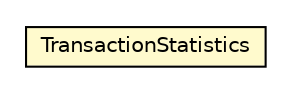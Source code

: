 #!/usr/local/bin/dot
#
# Class diagram 
# Generated by UMLGraph version 5.1 (http://www.umlgraph.org/)
#

digraph G {
	edge [fontname="Helvetica",fontsize=10,labelfontname="Helvetica",labelfontsize=10];
	node [fontname="Helvetica",fontsize=10,shape=plaintext];
	nodesep=0.25;
	ranksep=0.5;
	// pt.ist.fenixframework.backend.jvstmojb.pstm.TransactionStatistics
	c131145 [label=<<table title="pt.ist.fenixframework.backend.jvstmojb.pstm.TransactionStatistics" border="0" cellborder="1" cellspacing="0" cellpadding="2" port="p" bgcolor="lemonChiffon" href="./TransactionStatistics.html">
		<tr><td><table border="0" cellspacing="0" cellpadding="1">
<tr><td align="center" balign="center"> TransactionStatistics </td></tr>
		</table></td></tr>
		</table>>, fontname="Helvetica", fontcolor="black", fontsize=10.0];
}

